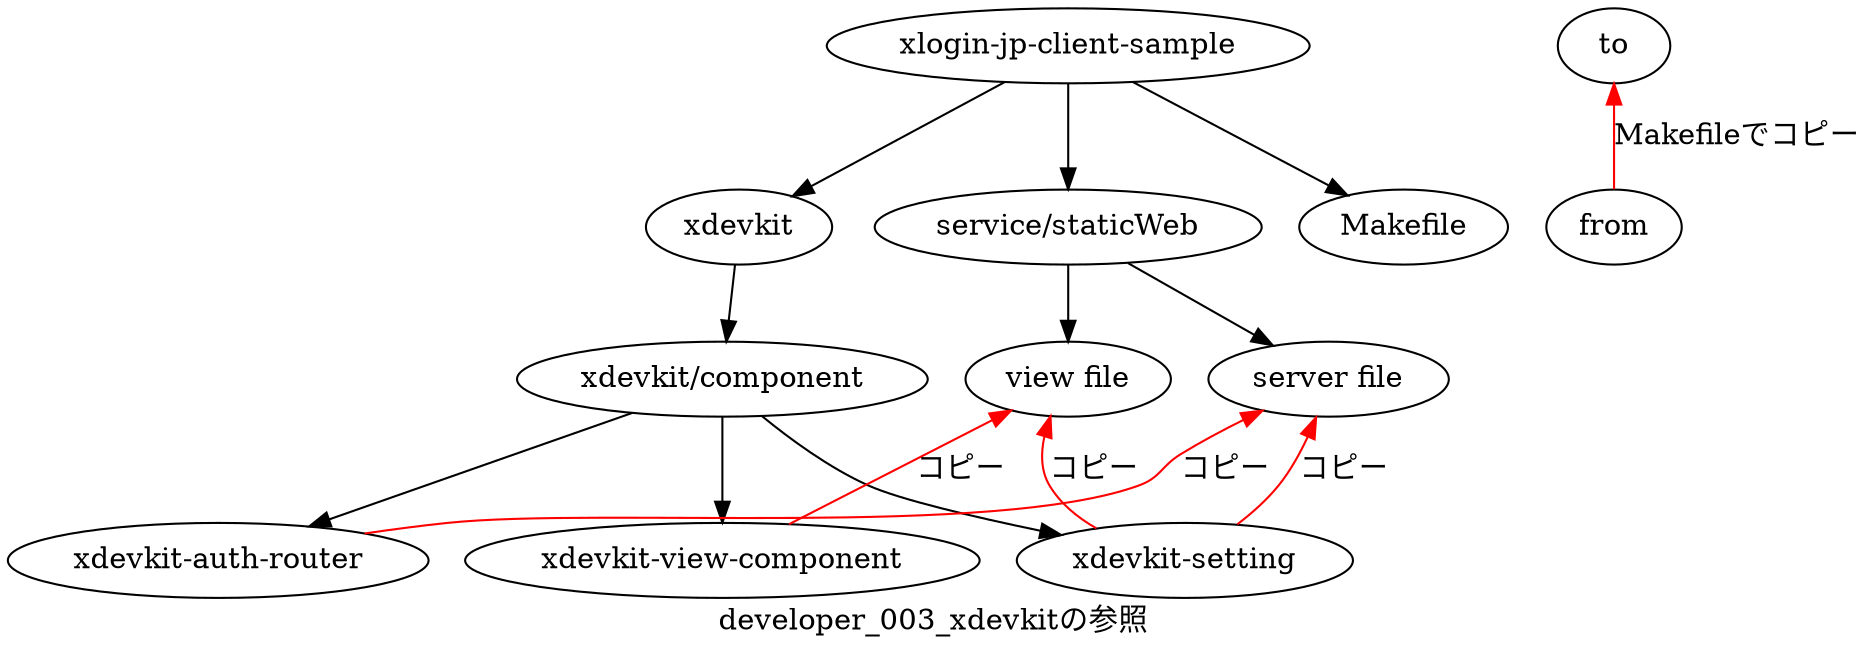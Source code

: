 digraph G {
  rankdir="TB"
  label="developer_003_xdevkitの参照"
  
  sample [label="xlogin-jp-client-sample"]
  x [label="xdevkit"]
  xc [label="xdevkit/component"]
  xar [label="xdevkit-auth-router"]
  xvc [label="xdevkit-view-component"]
  xs [label="xdevkit-setting"]
  
  sample_sw [label="service/staticWeb"]
  sample_make [label="Makefile"]
  
  sample_swv [label="view file"]
  sample_sws [label="server file"]
  
  # sample
  sample -> sample_make
  sample -> sample_sw
  sample -> x
  
  # sample_sw
  sample_sw -> sample_sws
  sample_sw -> sample_swv
  
  # x
  x -> xc
  xc -> xar
  xc -> xvc
  xc -> xs

  # to server  
  xar -> sample_sws [constraint=false color=red label=コピー]
  xs -> sample_sws [constraint=false color=red label=コピー]

  # to view
  xvc -> sample_swv [constraint=false color=red label=コピー]
  xs -> sample_swv [constraint=false color=red label=コピー]
  
  
  to -> from [color=red shape=record label="Makefileでコピー" dir=back]
}

